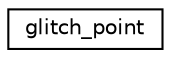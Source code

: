 digraph "Graphical Class Hierarchy"
{
 // LATEX_PDF_SIZE
  edge [fontname="Helvetica",fontsize="10",labelfontname="Helvetica",labelfontsize="10"];
  node [fontname="Helvetica",fontsize="10",shape=record];
  rankdir="LR";
  Node0 [label="glitch_point",height=0.2,width=0.4,color="black", fillcolor="white", style="filled",URL="$classglitch__point.html",tooltip=" "];
}
